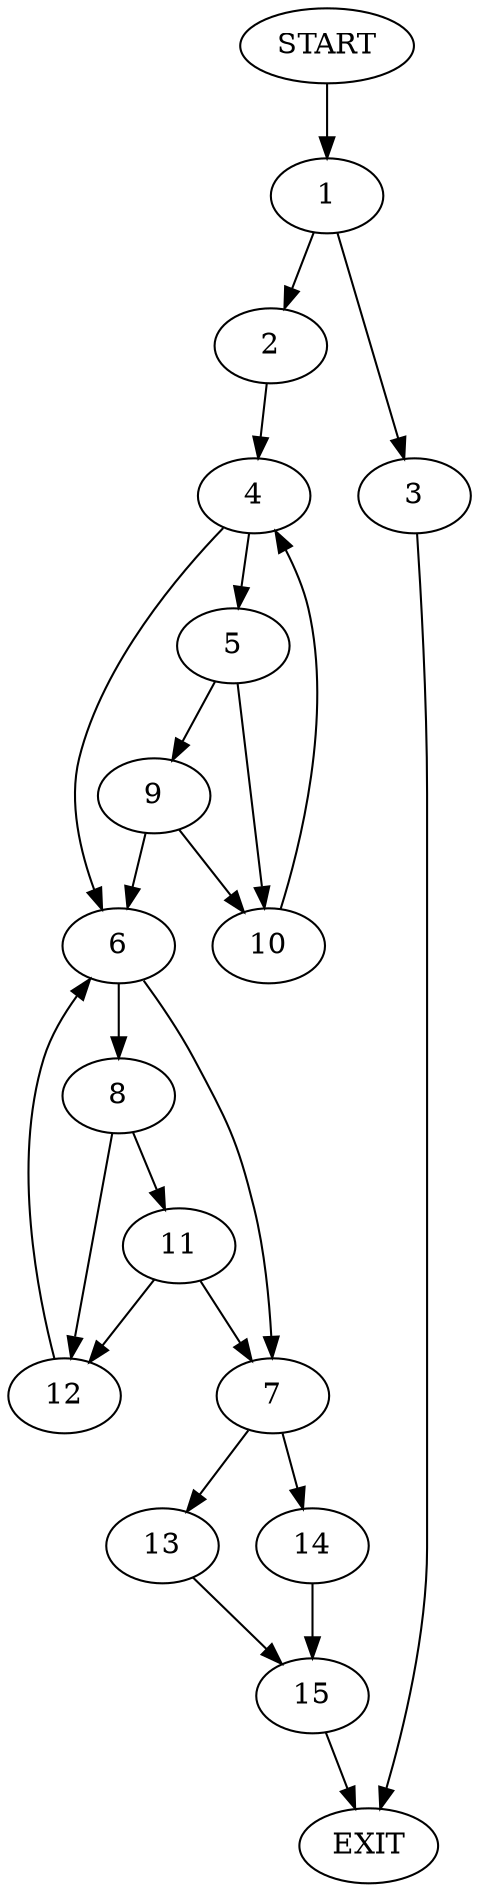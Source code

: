 digraph {
0 [label="START"]
16 [label="EXIT"]
0 -> 1
1 -> 2
1 -> 3
3 -> 16
2 -> 4
4 -> 5
4 -> 6
6 -> 7
6 -> 8
5 -> 9
5 -> 10
10 -> 4
9 -> 10
9 -> 6
8 -> 11
8 -> 12
7 -> 13
7 -> 14
12 -> 6
11 -> 12
11 -> 7
14 -> 15
13 -> 15
15 -> 16
}
